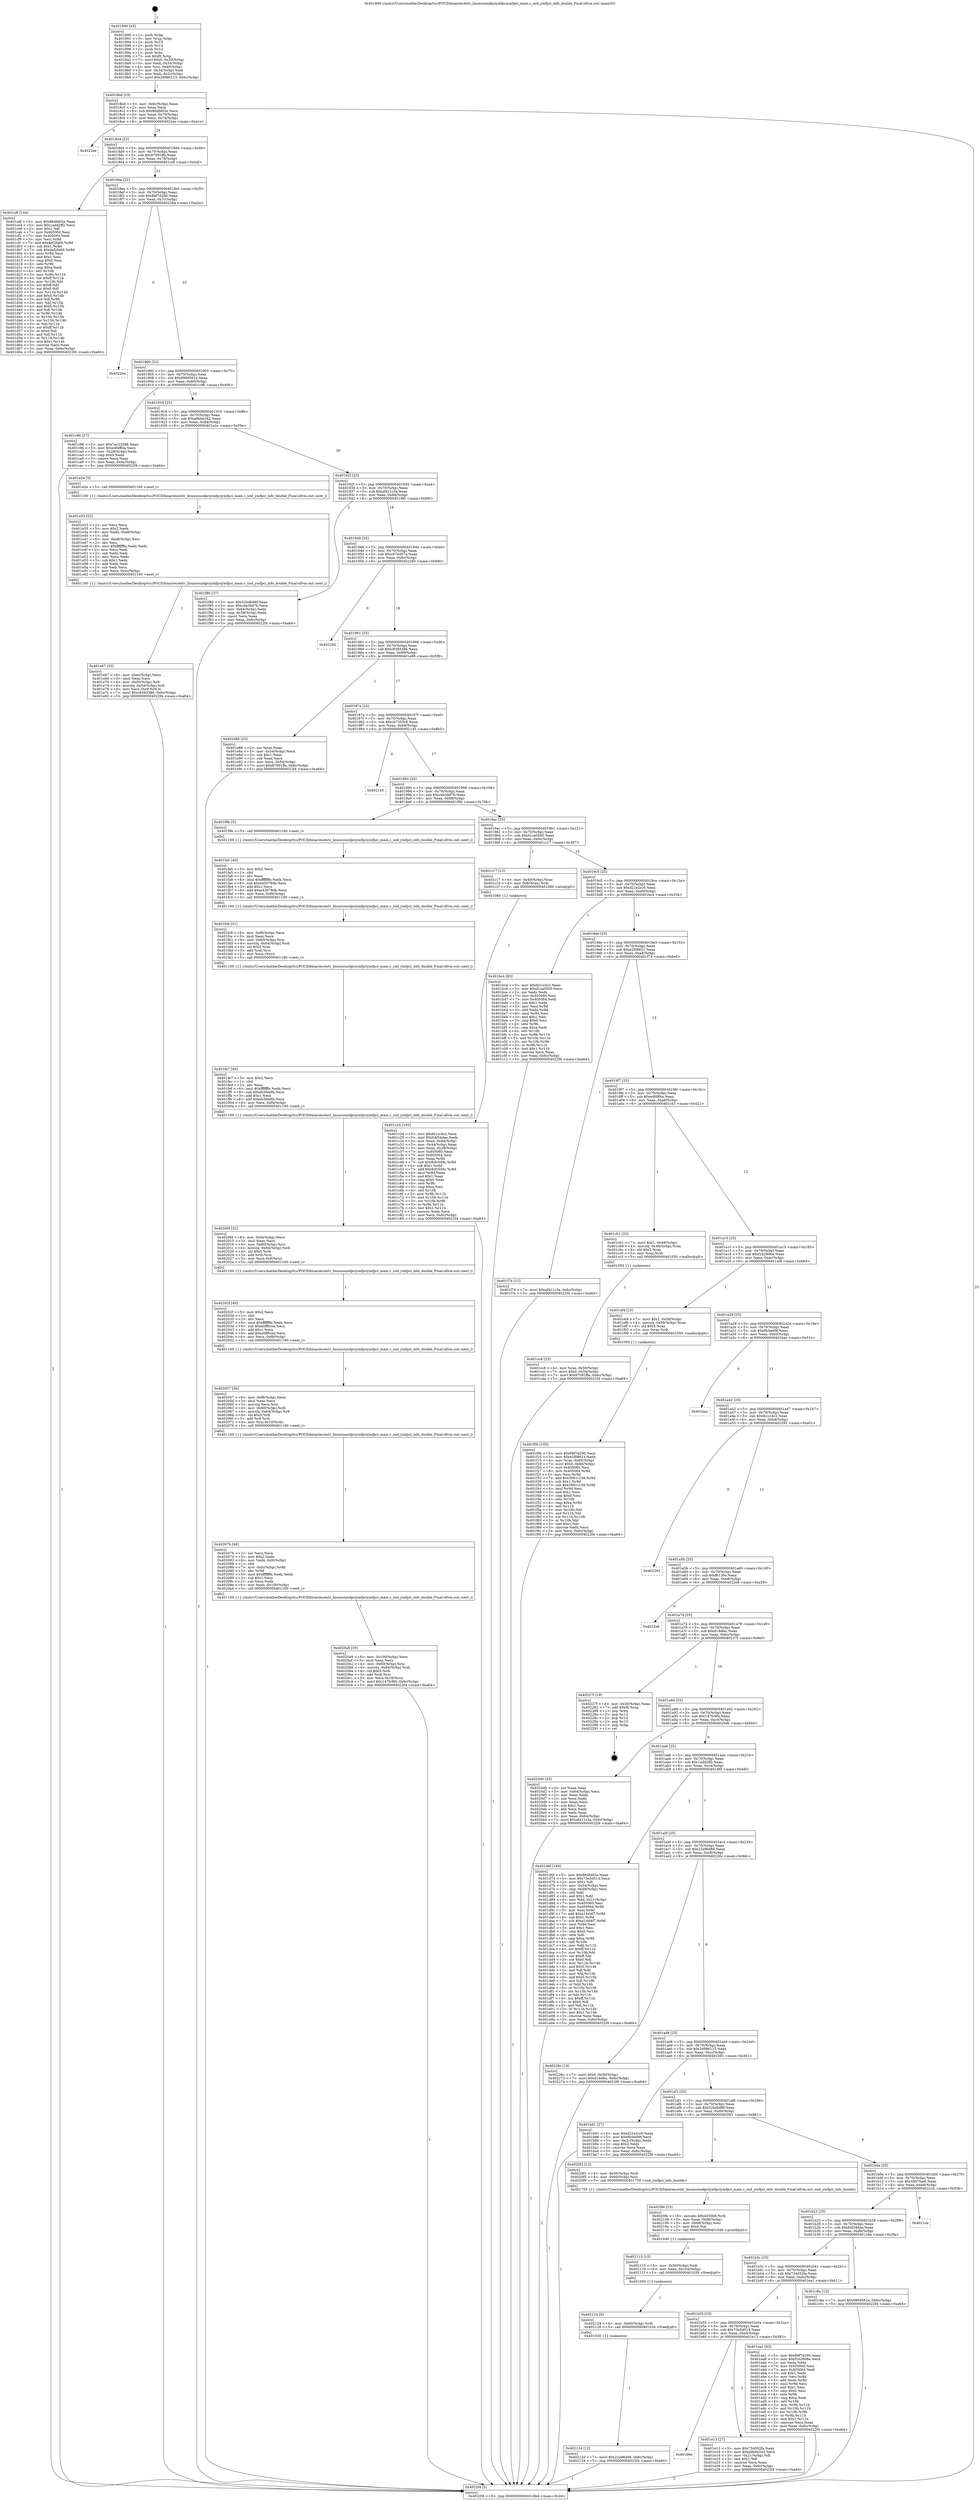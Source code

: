 digraph "0x401890" {
  label = "0x401890 (/mnt/c/Users/mathe/Desktop/tcc/POCII/binaries/extr_linuxsoundpciymfpciymfpci_main.c_snd_ymfpci_info_double_Final-ollvm.out::main(0))"
  labelloc = "t"
  node[shape=record]

  Entry [label="",width=0.3,height=0.3,shape=circle,fillcolor=black,style=filled]
  "0x4018bd" [label="{
     0x4018bd [23]\l
     | [instrs]\l
     &nbsp;&nbsp;0x4018bd \<+3\>: mov -0x6c(%rbp),%eax\l
     &nbsp;&nbsp;0x4018c0 \<+2\>: mov %eax,%ecx\l
     &nbsp;&nbsp;0x4018c2 \<+6\>: sub $0x86dfd02e,%ecx\l
     &nbsp;&nbsp;0x4018c8 \<+3\>: mov %eax,-0x70(%rbp)\l
     &nbsp;&nbsp;0x4018cb \<+3\>: mov %ecx,-0x74(%rbp)\l
     &nbsp;&nbsp;0x4018ce \<+6\>: je 00000000004022ae \<main+0xa1e\>\l
  }"]
  "0x4022ae" [label="{
     0x4022ae\l
  }", style=dashed]
  "0x4018d4" [label="{
     0x4018d4 [22]\l
     | [instrs]\l
     &nbsp;&nbsp;0x4018d4 \<+5\>: jmp 00000000004018d9 \<main+0x49\>\l
     &nbsp;&nbsp;0x4018d9 \<+3\>: mov -0x70(%rbp),%eax\l
     &nbsp;&nbsp;0x4018dc \<+5\>: sub $0x87091ffa,%eax\l
     &nbsp;&nbsp;0x4018e1 \<+3\>: mov %eax,-0x78(%rbp)\l
     &nbsp;&nbsp;0x4018e4 \<+6\>: je 0000000000401cdf \<main+0x44f\>\l
  }"]
  Exit [label="",width=0.3,height=0.3,shape=circle,fillcolor=black,style=filled,peripheries=2]
  "0x401cdf" [label="{
     0x401cdf [144]\l
     | [instrs]\l
     &nbsp;&nbsp;0x401cdf \<+5\>: mov $0x86dfd02e,%eax\l
     &nbsp;&nbsp;0x401ce4 \<+5\>: mov $0x1add2ff2,%ecx\l
     &nbsp;&nbsp;0x401ce9 \<+2\>: mov $0x1,%dl\l
     &nbsp;&nbsp;0x401ceb \<+7\>: mov 0x405060,%esi\l
     &nbsp;&nbsp;0x401cf2 \<+7\>: mov 0x405064,%edi\l
     &nbsp;&nbsp;0x401cf9 \<+3\>: mov %esi,%r8d\l
     &nbsp;&nbsp;0x401cfc \<+7\>: add $0x4ef2fa60,%r8d\l
     &nbsp;&nbsp;0x401d03 \<+4\>: sub $0x1,%r8d\l
     &nbsp;&nbsp;0x401d07 \<+7\>: sub $0x4ef2fa60,%r8d\l
     &nbsp;&nbsp;0x401d0e \<+4\>: imul %r8d,%esi\l
     &nbsp;&nbsp;0x401d12 \<+3\>: and $0x1,%esi\l
     &nbsp;&nbsp;0x401d15 \<+3\>: cmp $0x0,%esi\l
     &nbsp;&nbsp;0x401d18 \<+4\>: sete %r9b\l
     &nbsp;&nbsp;0x401d1c \<+3\>: cmp $0xa,%edi\l
     &nbsp;&nbsp;0x401d1f \<+4\>: setl %r10b\l
     &nbsp;&nbsp;0x401d23 \<+3\>: mov %r9b,%r11b\l
     &nbsp;&nbsp;0x401d26 \<+4\>: xor $0xff,%r11b\l
     &nbsp;&nbsp;0x401d2a \<+3\>: mov %r10b,%bl\l
     &nbsp;&nbsp;0x401d2d \<+3\>: xor $0xff,%bl\l
     &nbsp;&nbsp;0x401d30 \<+3\>: xor $0x0,%dl\l
     &nbsp;&nbsp;0x401d33 \<+3\>: mov %r11b,%r14b\l
     &nbsp;&nbsp;0x401d36 \<+4\>: and $0x0,%r14b\l
     &nbsp;&nbsp;0x401d3a \<+3\>: and %dl,%r9b\l
     &nbsp;&nbsp;0x401d3d \<+3\>: mov %bl,%r15b\l
     &nbsp;&nbsp;0x401d40 \<+4\>: and $0x0,%r15b\l
     &nbsp;&nbsp;0x401d44 \<+3\>: and %dl,%r10b\l
     &nbsp;&nbsp;0x401d47 \<+3\>: or %r9b,%r14b\l
     &nbsp;&nbsp;0x401d4a \<+3\>: or %r10b,%r15b\l
     &nbsp;&nbsp;0x401d4d \<+3\>: xor %r15b,%r14b\l
     &nbsp;&nbsp;0x401d50 \<+3\>: or %bl,%r11b\l
     &nbsp;&nbsp;0x401d53 \<+4\>: xor $0xff,%r11b\l
     &nbsp;&nbsp;0x401d57 \<+3\>: or $0x0,%dl\l
     &nbsp;&nbsp;0x401d5a \<+3\>: and %dl,%r11b\l
     &nbsp;&nbsp;0x401d5d \<+3\>: or %r11b,%r14b\l
     &nbsp;&nbsp;0x401d60 \<+4\>: test $0x1,%r14b\l
     &nbsp;&nbsp;0x401d64 \<+3\>: cmovne %ecx,%eax\l
     &nbsp;&nbsp;0x401d67 \<+3\>: mov %eax,-0x6c(%rbp)\l
     &nbsp;&nbsp;0x401d6a \<+5\>: jmp 00000000004022f4 \<main+0xa64\>\l
  }"]
  "0x4018ea" [label="{
     0x4018ea [22]\l
     | [instrs]\l
     &nbsp;&nbsp;0x4018ea \<+5\>: jmp 00000000004018ef \<main+0x5f\>\l
     &nbsp;&nbsp;0x4018ef \<+3\>: mov -0x70(%rbp),%eax\l
     &nbsp;&nbsp;0x4018f2 \<+5\>: sub $0x89f7d290,%eax\l
     &nbsp;&nbsp;0x4018f7 \<+3\>: mov %eax,-0x7c(%rbp)\l
     &nbsp;&nbsp;0x4018fa \<+6\>: je 00000000004022ba \<main+0xa2a\>\l
  }"]
  "0x40212d" [label="{
     0x40212d [12]\l
     | [instrs]\l
     &nbsp;&nbsp;0x40212d \<+7\>: movl $0x22a96d88,-0x6c(%rbp)\l
     &nbsp;&nbsp;0x402134 \<+5\>: jmp 00000000004022f4 \<main+0xa64\>\l
  }"]
  "0x4022ba" [label="{
     0x4022ba\l
  }", style=dashed]
  "0x401900" [label="{
     0x401900 [22]\l
     | [instrs]\l
     &nbsp;&nbsp;0x401900 \<+5\>: jmp 0000000000401905 \<main+0x75\>\l
     &nbsp;&nbsp;0x401905 \<+3\>: mov -0x70(%rbp),%eax\l
     &nbsp;&nbsp;0x401908 \<+5\>: sub $0x990d561e,%eax\l
     &nbsp;&nbsp;0x40190d \<+3\>: mov %eax,-0x80(%rbp)\l
     &nbsp;&nbsp;0x401910 \<+6\>: je 0000000000401c96 \<main+0x406\>\l
  }"]
  "0x402124" [label="{
     0x402124 [9]\l
     | [instrs]\l
     &nbsp;&nbsp;0x402124 \<+4\>: mov -0x60(%rbp),%rdi\l
     &nbsp;&nbsp;0x402128 \<+5\>: call 0000000000401030 \<free@plt\>\l
     | [calls]\l
     &nbsp;&nbsp;0x401030 \{1\} (unknown)\l
  }"]
  "0x401c96" [label="{
     0x401c96 [27]\l
     | [instrs]\l
     &nbsp;&nbsp;0x401c96 \<+5\>: mov $0x7ac33288,%eax\l
     &nbsp;&nbsp;0x401c9b \<+5\>: mov $0xe4fdff4a,%ecx\l
     &nbsp;&nbsp;0x401ca0 \<+3\>: mov -0x28(%rbp),%edx\l
     &nbsp;&nbsp;0x401ca3 \<+3\>: cmp $0x0,%edx\l
     &nbsp;&nbsp;0x401ca6 \<+3\>: cmove %ecx,%eax\l
     &nbsp;&nbsp;0x401ca9 \<+3\>: mov %eax,-0x6c(%rbp)\l
     &nbsp;&nbsp;0x401cac \<+5\>: jmp 00000000004022f4 \<main+0xa64\>\l
  }"]
  "0x401916" [label="{
     0x401916 [25]\l
     | [instrs]\l
     &nbsp;&nbsp;0x401916 \<+5\>: jmp 000000000040191b \<main+0x8b\>\l
     &nbsp;&nbsp;0x40191b \<+3\>: mov -0x70(%rbp),%eax\l
     &nbsp;&nbsp;0x40191e \<+5\>: sub $0xa9bbb342,%eax\l
     &nbsp;&nbsp;0x401923 \<+6\>: mov %eax,-0x84(%rbp)\l
     &nbsp;&nbsp;0x401929 \<+6\>: je 0000000000401e2e \<main+0x59e\>\l
  }"]
  "0x402115" [label="{
     0x402115 [15]\l
     | [instrs]\l
     &nbsp;&nbsp;0x402115 \<+4\>: mov -0x50(%rbp),%rdi\l
     &nbsp;&nbsp;0x402119 \<+6\>: mov %eax,-0x104(%rbp)\l
     &nbsp;&nbsp;0x40211f \<+5\>: call 0000000000401030 \<free@plt\>\l
     | [calls]\l
     &nbsp;&nbsp;0x401030 \{1\} (unknown)\l
  }"]
  "0x401e2e" [label="{
     0x401e2e [5]\l
     | [instrs]\l
     &nbsp;&nbsp;0x401e2e \<+5\>: call 0000000000401160 \<next_i\>\l
     | [calls]\l
     &nbsp;&nbsp;0x401160 \{1\} (/mnt/c/Users/mathe/Desktop/tcc/POCII/binaries/extr_linuxsoundpciymfpciymfpci_main.c_snd_ymfpci_info_double_Final-ollvm.out::next_i)\l
  }"]
  "0x40192f" [label="{
     0x40192f [25]\l
     | [instrs]\l
     &nbsp;&nbsp;0x40192f \<+5\>: jmp 0000000000401934 \<main+0xa4\>\l
     &nbsp;&nbsp;0x401934 \<+3\>: mov -0x70(%rbp),%eax\l
     &nbsp;&nbsp;0x401937 \<+5\>: sub $0xaf411c3a,%eax\l
     &nbsp;&nbsp;0x40193c \<+6\>: mov %eax,-0x88(%rbp)\l
     &nbsp;&nbsp;0x401942 \<+6\>: je 0000000000401f80 \<main+0x6f0\>\l
  }"]
  "0x4020fe" [label="{
     0x4020fe [23]\l
     | [instrs]\l
     &nbsp;&nbsp;0x4020fe \<+10\>: movabs $0x4030b6,%rdi\l
     &nbsp;&nbsp;0x402108 \<+3\>: mov %eax,-0x68(%rbp)\l
     &nbsp;&nbsp;0x40210b \<+3\>: mov -0x68(%rbp),%esi\l
     &nbsp;&nbsp;0x40210e \<+2\>: mov $0x0,%al\l
     &nbsp;&nbsp;0x402110 \<+5\>: call 0000000000401040 \<printf@plt\>\l
     | [calls]\l
     &nbsp;&nbsp;0x401040 \{1\} (unknown)\l
  }"]
  "0x401f80" [label="{
     0x401f80 [27]\l
     | [instrs]\l
     &nbsp;&nbsp;0x401f80 \<+5\>: mov $0x52bdb86f,%eax\l
     &nbsp;&nbsp;0x401f85 \<+5\>: mov $0xcda39d7b,%ecx\l
     &nbsp;&nbsp;0x401f8a \<+3\>: mov -0x64(%rbp),%edx\l
     &nbsp;&nbsp;0x401f8d \<+3\>: cmp -0x58(%rbp),%edx\l
     &nbsp;&nbsp;0x401f90 \<+3\>: cmovl %ecx,%eax\l
     &nbsp;&nbsp;0x401f93 \<+3\>: mov %eax,-0x6c(%rbp)\l
     &nbsp;&nbsp;0x401f96 \<+5\>: jmp 00000000004022f4 \<main+0xa64\>\l
  }"]
  "0x401948" [label="{
     0x401948 [25]\l
     | [instrs]\l
     &nbsp;&nbsp;0x401948 \<+5\>: jmp 000000000040194d \<main+0xbd\>\l
     &nbsp;&nbsp;0x40194d \<+3\>: mov -0x70(%rbp),%eax\l
     &nbsp;&nbsp;0x401950 \<+5\>: sub $0xc67ed07a,%eax\l
     &nbsp;&nbsp;0x401955 \<+6\>: mov %eax,-0x8c(%rbp)\l
     &nbsp;&nbsp;0x40195b \<+6\>: je 0000000000402260 \<main+0x9d0\>\l
  }"]
  "0x4020a9" [label="{
     0x4020a9 [39]\l
     | [instrs]\l
     &nbsp;&nbsp;0x4020a9 \<+6\>: mov -0x100(%rbp),%ecx\l
     &nbsp;&nbsp;0x4020af \<+3\>: imul %eax,%ecx\l
     &nbsp;&nbsp;0x4020b2 \<+4\>: mov -0x60(%rbp),%rsi\l
     &nbsp;&nbsp;0x4020b6 \<+4\>: movslq -0x64(%rbp),%rdi\l
     &nbsp;&nbsp;0x4020ba \<+4\>: shl $0x5,%rdi\l
     &nbsp;&nbsp;0x4020be \<+3\>: add %rdi,%rsi\l
     &nbsp;&nbsp;0x4020c1 \<+3\>: mov %ecx,0x18(%rsi)\l
     &nbsp;&nbsp;0x4020c4 \<+7\>: movl $0x147fc9f4,-0x6c(%rbp)\l
     &nbsp;&nbsp;0x4020cb \<+5\>: jmp 00000000004022f4 \<main+0xa64\>\l
  }"]
  "0x402260" [label="{
     0x402260\l
  }", style=dashed]
  "0x401961" [label="{
     0x401961 [25]\l
     | [instrs]\l
     &nbsp;&nbsp;0x401961 \<+5\>: jmp 0000000000401966 \<main+0xd6\>\l
     &nbsp;&nbsp;0x401966 \<+3\>: mov -0x70(%rbp),%eax\l
     &nbsp;&nbsp;0x401969 \<+5\>: sub $0xc8383386,%eax\l
     &nbsp;&nbsp;0x40196e \<+6\>: mov %eax,-0x90(%rbp)\l
     &nbsp;&nbsp;0x401974 \<+6\>: je 0000000000401e88 \<main+0x5f8\>\l
  }"]
  "0x40207b" [label="{
     0x40207b [46]\l
     | [instrs]\l
     &nbsp;&nbsp;0x40207b \<+2\>: xor %ecx,%ecx\l
     &nbsp;&nbsp;0x40207d \<+5\>: mov $0x2,%edx\l
     &nbsp;&nbsp;0x402082 \<+6\>: mov %edx,-0xfc(%rbp)\l
     &nbsp;&nbsp;0x402088 \<+1\>: cltd\l
     &nbsp;&nbsp;0x402089 \<+7\>: mov -0xfc(%rbp),%r9d\l
     &nbsp;&nbsp;0x402090 \<+3\>: idiv %r9d\l
     &nbsp;&nbsp;0x402093 \<+6\>: imul $0xfffffffe,%edx,%edx\l
     &nbsp;&nbsp;0x402099 \<+3\>: sub $0x1,%ecx\l
     &nbsp;&nbsp;0x40209c \<+2\>: sub %ecx,%edx\l
     &nbsp;&nbsp;0x40209e \<+6\>: mov %edx,-0x100(%rbp)\l
     &nbsp;&nbsp;0x4020a4 \<+5\>: call 0000000000401160 \<next_i\>\l
     | [calls]\l
     &nbsp;&nbsp;0x401160 \{1\} (/mnt/c/Users/mathe/Desktop/tcc/POCII/binaries/extr_linuxsoundpciymfpciymfpci_main.c_snd_ymfpci_info_double_Final-ollvm.out::next_i)\l
  }"]
  "0x401e88" [label="{
     0x401e88 [25]\l
     | [instrs]\l
     &nbsp;&nbsp;0x401e88 \<+2\>: xor %eax,%eax\l
     &nbsp;&nbsp;0x401e8a \<+3\>: mov -0x54(%rbp),%ecx\l
     &nbsp;&nbsp;0x401e8d \<+3\>: sub $0x1,%eax\l
     &nbsp;&nbsp;0x401e90 \<+2\>: sub %eax,%ecx\l
     &nbsp;&nbsp;0x401e92 \<+3\>: mov %ecx,-0x54(%rbp)\l
     &nbsp;&nbsp;0x401e95 \<+7\>: movl $0x87091ffa,-0x6c(%rbp)\l
     &nbsp;&nbsp;0x401e9c \<+5\>: jmp 00000000004022f4 \<main+0xa64\>\l
  }"]
  "0x40197a" [label="{
     0x40197a [25]\l
     | [instrs]\l
     &nbsp;&nbsp;0x40197a \<+5\>: jmp 000000000040197f \<main+0xef\>\l
     &nbsp;&nbsp;0x40197f \<+3\>: mov -0x70(%rbp),%eax\l
     &nbsp;&nbsp;0x401982 \<+5\>: sub $0xcb7555c6,%eax\l
     &nbsp;&nbsp;0x401987 \<+6\>: mov %eax,-0x94(%rbp)\l
     &nbsp;&nbsp;0x40198d \<+6\>: je 0000000000402145 \<main+0x8b5\>\l
  }"]
  "0x402057" [label="{
     0x402057 [36]\l
     | [instrs]\l
     &nbsp;&nbsp;0x402057 \<+6\>: mov -0xf8(%rbp),%ecx\l
     &nbsp;&nbsp;0x40205d \<+3\>: imul %eax,%ecx\l
     &nbsp;&nbsp;0x402060 \<+3\>: movslq %ecx,%rsi\l
     &nbsp;&nbsp;0x402063 \<+4\>: mov -0x60(%rbp),%rdi\l
     &nbsp;&nbsp;0x402067 \<+4\>: movslq -0x64(%rbp),%r8\l
     &nbsp;&nbsp;0x40206b \<+4\>: shl $0x5,%r8\l
     &nbsp;&nbsp;0x40206f \<+3\>: add %r8,%rdi\l
     &nbsp;&nbsp;0x402072 \<+4\>: mov %rsi,0x10(%rdi)\l
     &nbsp;&nbsp;0x402076 \<+5\>: call 0000000000401160 \<next_i\>\l
     | [calls]\l
     &nbsp;&nbsp;0x401160 \{1\} (/mnt/c/Users/mathe/Desktop/tcc/POCII/binaries/extr_linuxsoundpciymfpciymfpci_main.c_snd_ymfpci_info_double_Final-ollvm.out::next_i)\l
  }"]
  "0x402145" [label="{
     0x402145\l
  }", style=dashed]
  "0x401993" [label="{
     0x401993 [25]\l
     | [instrs]\l
     &nbsp;&nbsp;0x401993 \<+5\>: jmp 0000000000401998 \<main+0x108\>\l
     &nbsp;&nbsp;0x401998 \<+3\>: mov -0x70(%rbp),%eax\l
     &nbsp;&nbsp;0x40199b \<+5\>: sub $0xcda39d7b,%eax\l
     &nbsp;&nbsp;0x4019a0 \<+6\>: mov %eax,-0x98(%rbp)\l
     &nbsp;&nbsp;0x4019a6 \<+6\>: je 0000000000401f9b \<main+0x70b\>\l
  }"]
  "0x40202f" [label="{
     0x40202f [40]\l
     | [instrs]\l
     &nbsp;&nbsp;0x40202f \<+5\>: mov $0x2,%ecx\l
     &nbsp;&nbsp;0x402034 \<+1\>: cltd\l
     &nbsp;&nbsp;0x402035 \<+2\>: idiv %ecx\l
     &nbsp;&nbsp;0x402037 \<+6\>: imul $0xfffffffe,%edx,%ecx\l
     &nbsp;&nbsp;0x40203d \<+6\>: sub $0xa0ff6cea,%ecx\l
     &nbsp;&nbsp;0x402043 \<+3\>: add $0x1,%ecx\l
     &nbsp;&nbsp;0x402046 \<+6\>: add $0xa0ff6cea,%ecx\l
     &nbsp;&nbsp;0x40204c \<+6\>: mov %ecx,-0xf8(%rbp)\l
     &nbsp;&nbsp;0x402052 \<+5\>: call 0000000000401160 \<next_i\>\l
     | [calls]\l
     &nbsp;&nbsp;0x401160 \{1\} (/mnt/c/Users/mathe/Desktop/tcc/POCII/binaries/extr_linuxsoundpciymfpciymfpci_main.c_snd_ymfpci_info_double_Final-ollvm.out::next_i)\l
  }"]
  "0x401f9b" [label="{
     0x401f9b [5]\l
     | [instrs]\l
     &nbsp;&nbsp;0x401f9b \<+5\>: call 0000000000401160 \<next_i\>\l
     | [calls]\l
     &nbsp;&nbsp;0x401160 \{1\} (/mnt/c/Users/mathe/Desktop/tcc/POCII/binaries/extr_linuxsoundpciymfpciymfpci_main.c_snd_ymfpci_info_double_Final-ollvm.out::next_i)\l
  }"]
  "0x4019ac" [label="{
     0x4019ac [25]\l
     | [instrs]\l
     &nbsp;&nbsp;0x4019ac \<+5\>: jmp 00000000004019b1 \<main+0x121\>\l
     &nbsp;&nbsp;0x4019b1 \<+3\>: mov -0x70(%rbp),%eax\l
     &nbsp;&nbsp;0x4019b4 \<+5\>: sub $0xd1ca0500,%eax\l
     &nbsp;&nbsp;0x4019b9 \<+6\>: mov %eax,-0x9c(%rbp)\l
     &nbsp;&nbsp;0x4019bf \<+6\>: je 0000000000401c17 \<main+0x387\>\l
  }"]
  "0x40200f" [label="{
     0x40200f [32]\l
     | [instrs]\l
     &nbsp;&nbsp;0x40200f \<+6\>: mov -0xf4(%rbp),%ecx\l
     &nbsp;&nbsp;0x402015 \<+3\>: imul %eax,%ecx\l
     &nbsp;&nbsp;0x402018 \<+4\>: mov -0x60(%rbp),%rsi\l
     &nbsp;&nbsp;0x40201c \<+4\>: movslq -0x64(%rbp),%rdi\l
     &nbsp;&nbsp;0x402020 \<+4\>: shl $0x5,%rdi\l
     &nbsp;&nbsp;0x402024 \<+3\>: add %rdi,%rsi\l
     &nbsp;&nbsp;0x402027 \<+3\>: mov %ecx,0x8(%rsi)\l
     &nbsp;&nbsp;0x40202a \<+5\>: call 0000000000401160 \<next_i\>\l
     | [calls]\l
     &nbsp;&nbsp;0x401160 \{1\} (/mnt/c/Users/mathe/Desktop/tcc/POCII/binaries/extr_linuxsoundpciymfpciymfpci_main.c_snd_ymfpci_info_double_Final-ollvm.out::next_i)\l
  }"]
  "0x401c17" [label="{
     0x401c17 [13]\l
     | [instrs]\l
     &nbsp;&nbsp;0x401c17 \<+4\>: mov -0x40(%rbp),%rax\l
     &nbsp;&nbsp;0x401c1b \<+4\>: mov 0x8(%rax),%rdi\l
     &nbsp;&nbsp;0x401c1f \<+5\>: call 0000000000401060 \<atoi@plt\>\l
     | [calls]\l
     &nbsp;&nbsp;0x401060 \{1\} (unknown)\l
  }"]
  "0x4019c5" [label="{
     0x4019c5 [25]\l
     | [instrs]\l
     &nbsp;&nbsp;0x4019c5 \<+5\>: jmp 00000000004019ca \<main+0x13a\>\l
     &nbsp;&nbsp;0x4019ca \<+3\>: mov -0x70(%rbp),%eax\l
     &nbsp;&nbsp;0x4019cd \<+5\>: sub $0xd21e2cc0,%eax\l
     &nbsp;&nbsp;0x4019d2 \<+6\>: mov %eax,-0xa0(%rbp)\l
     &nbsp;&nbsp;0x4019d8 \<+6\>: je 0000000000401bc4 \<main+0x334\>\l
  }"]
  "0x401fe7" [label="{
     0x401fe7 [40]\l
     | [instrs]\l
     &nbsp;&nbsp;0x401fe7 \<+5\>: mov $0x2,%ecx\l
     &nbsp;&nbsp;0x401fec \<+1\>: cltd\l
     &nbsp;&nbsp;0x401fed \<+2\>: idiv %ecx\l
     &nbsp;&nbsp;0x401fef \<+6\>: imul $0xfffffffe,%edx,%ecx\l
     &nbsp;&nbsp;0x401ff5 \<+6\>: sub $0xeb3fee6b,%ecx\l
     &nbsp;&nbsp;0x401ffb \<+3\>: add $0x1,%ecx\l
     &nbsp;&nbsp;0x401ffe \<+6\>: add $0xeb3fee6b,%ecx\l
     &nbsp;&nbsp;0x402004 \<+6\>: mov %ecx,-0xf4(%rbp)\l
     &nbsp;&nbsp;0x40200a \<+5\>: call 0000000000401160 \<next_i\>\l
     | [calls]\l
     &nbsp;&nbsp;0x401160 \{1\} (/mnt/c/Users/mathe/Desktop/tcc/POCII/binaries/extr_linuxsoundpciymfpciymfpci_main.c_snd_ymfpci_info_double_Final-ollvm.out::next_i)\l
  }"]
  "0x401bc4" [label="{
     0x401bc4 [83]\l
     | [instrs]\l
     &nbsp;&nbsp;0x401bc4 \<+5\>: mov $0xfe1cc4c2,%eax\l
     &nbsp;&nbsp;0x401bc9 \<+5\>: mov $0xd1ca0500,%ecx\l
     &nbsp;&nbsp;0x401bce \<+2\>: xor %edx,%edx\l
     &nbsp;&nbsp;0x401bd0 \<+7\>: mov 0x405060,%esi\l
     &nbsp;&nbsp;0x401bd7 \<+7\>: mov 0x405064,%edi\l
     &nbsp;&nbsp;0x401bde \<+3\>: sub $0x1,%edx\l
     &nbsp;&nbsp;0x401be1 \<+3\>: mov %esi,%r8d\l
     &nbsp;&nbsp;0x401be4 \<+3\>: add %edx,%r8d\l
     &nbsp;&nbsp;0x401be7 \<+4\>: imul %r8d,%esi\l
     &nbsp;&nbsp;0x401beb \<+3\>: and $0x1,%esi\l
     &nbsp;&nbsp;0x401bee \<+3\>: cmp $0x0,%esi\l
     &nbsp;&nbsp;0x401bf1 \<+4\>: sete %r9b\l
     &nbsp;&nbsp;0x401bf5 \<+3\>: cmp $0xa,%edi\l
     &nbsp;&nbsp;0x401bf8 \<+4\>: setl %r10b\l
     &nbsp;&nbsp;0x401bfc \<+3\>: mov %r9b,%r11b\l
     &nbsp;&nbsp;0x401bff \<+3\>: and %r10b,%r11b\l
     &nbsp;&nbsp;0x401c02 \<+3\>: xor %r10b,%r9b\l
     &nbsp;&nbsp;0x401c05 \<+3\>: or %r9b,%r11b\l
     &nbsp;&nbsp;0x401c08 \<+4\>: test $0x1,%r11b\l
     &nbsp;&nbsp;0x401c0c \<+3\>: cmovne %ecx,%eax\l
     &nbsp;&nbsp;0x401c0f \<+3\>: mov %eax,-0x6c(%rbp)\l
     &nbsp;&nbsp;0x401c12 \<+5\>: jmp 00000000004022f4 \<main+0xa64\>\l
  }"]
  "0x4019de" [label="{
     0x4019de [25]\l
     | [instrs]\l
     &nbsp;&nbsp;0x4019de \<+5\>: jmp 00000000004019e3 \<main+0x153\>\l
     &nbsp;&nbsp;0x4019e3 \<+3\>: mov -0x70(%rbp),%eax\l
     &nbsp;&nbsp;0x4019e6 \<+5\>: sub $0xe2f08621,%eax\l
     &nbsp;&nbsp;0x4019eb \<+6\>: mov %eax,-0xa4(%rbp)\l
     &nbsp;&nbsp;0x4019f1 \<+6\>: je 0000000000401f74 \<main+0x6e4\>\l
  }"]
  "0x401fc8" [label="{
     0x401fc8 [31]\l
     | [instrs]\l
     &nbsp;&nbsp;0x401fc8 \<+6\>: mov -0xf0(%rbp),%ecx\l
     &nbsp;&nbsp;0x401fce \<+3\>: imul %eax,%ecx\l
     &nbsp;&nbsp;0x401fd1 \<+4\>: mov -0x60(%rbp),%rsi\l
     &nbsp;&nbsp;0x401fd5 \<+4\>: movslq -0x64(%rbp),%rdi\l
     &nbsp;&nbsp;0x401fd9 \<+4\>: shl $0x5,%rdi\l
     &nbsp;&nbsp;0x401fdd \<+3\>: add %rdi,%rsi\l
     &nbsp;&nbsp;0x401fe0 \<+2\>: mov %ecx,(%rsi)\l
     &nbsp;&nbsp;0x401fe2 \<+5\>: call 0000000000401160 \<next_i\>\l
     | [calls]\l
     &nbsp;&nbsp;0x401160 \{1\} (/mnt/c/Users/mathe/Desktop/tcc/POCII/binaries/extr_linuxsoundpciymfpciymfpci_main.c_snd_ymfpci_info_double_Final-ollvm.out::next_i)\l
  }"]
  "0x401f74" [label="{
     0x401f74 [12]\l
     | [instrs]\l
     &nbsp;&nbsp;0x401f74 \<+7\>: movl $0xaf411c3a,-0x6c(%rbp)\l
     &nbsp;&nbsp;0x401f7b \<+5\>: jmp 00000000004022f4 \<main+0xa64\>\l
  }"]
  "0x4019f7" [label="{
     0x4019f7 [25]\l
     | [instrs]\l
     &nbsp;&nbsp;0x4019f7 \<+5\>: jmp 00000000004019fc \<main+0x16c\>\l
     &nbsp;&nbsp;0x4019fc \<+3\>: mov -0x70(%rbp),%eax\l
     &nbsp;&nbsp;0x4019ff \<+5\>: sub $0xe4fdff4a,%eax\l
     &nbsp;&nbsp;0x401a04 \<+6\>: mov %eax,-0xa8(%rbp)\l
     &nbsp;&nbsp;0x401a0a \<+6\>: je 0000000000401cb1 \<main+0x421\>\l
  }"]
  "0x401fa0" [label="{
     0x401fa0 [40]\l
     | [instrs]\l
     &nbsp;&nbsp;0x401fa0 \<+5\>: mov $0x2,%ecx\l
     &nbsp;&nbsp;0x401fa5 \<+1\>: cltd\l
     &nbsp;&nbsp;0x401fa6 \<+2\>: idiv %ecx\l
     &nbsp;&nbsp;0x401fa8 \<+6\>: imul $0xfffffffe,%edx,%ecx\l
     &nbsp;&nbsp;0x401fae \<+6\>: sub $0xe43078db,%ecx\l
     &nbsp;&nbsp;0x401fb4 \<+3\>: add $0x1,%ecx\l
     &nbsp;&nbsp;0x401fb7 \<+6\>: add $0xe43078db,%ecx\l
     &nbsp;&nbsp;0x401fbd \<+6\>: mov %ecx,-0xf0(%rbp)\l
     &nbsp;&nbsp;0x401fc3 \<+5\>: call 0000000000401160 \<next_i\>\l
     | [calls]\l
     &nbsp;&nbsp;0x401160 \{1\} (/mnt/c/Users/mathe/Desktop/tcc/POCII/binaries/extr_linuxsoundpciymfpciymfpci_main.c_snd_ymfpci_info_double_Final-ollvm.out::next_i)\l
  }"]
  "0x401cb1" [label="{
     0x401cb1 [23]\l
     | [instrs]\l
     &nbsp;&nbsp;0x401cb1 \<+7\>: movl $0x1,-0x48(%rbp)\l
     &nbsp;&nbsp;0x401cb8 \<+4\>: movslq -0x48(%rbp),%rax\l
     &nbsp;&nbsp;0x401cbc \<+4\>: shl $0x2,%rax\l
     &nbsp;&nbsp;0x401cc0 \<+3\>: mov %rax,%rdi\l
     &nbsp;&nbsp;0x401cc3 \<+5\>: call 0000000000401050 \<malloc@plt\>\l
     | [calls]\l
     &nbsp;&nbsp;0x401050 \{1\} (unknown)\l
  }"]
  "0x401a10" [label="{
     0x401a10 [25]\l
     | [instrs]\l
     &nbsp;&nbsp;0x401a10 \<+5\>: jmp 0000000000401a15 \<main+0x185\>\l
     &nbsp;&nbsp;0x401a15 \<+3\>: mov -0x70(%rbp),%eax\l
     &nbsp;&nbsp;0x401a18 \<+5\>: sub $0xf1b2806e,%eax\l
     &nbsp;&nbsp;0x401a1d \<+6\>: mov %eax,-0xac(%rbp)\l
     &nbsp;&nbsp;0x401a23 \<+6\>: je 0000000000401ef4 \<main+0x664\>\l
  }"]
  "0x401f0b" [label="{
     0x401f0b [105]\l
     | [instrs]\l
     &nbsp;&nbsp;0x401f0b \<+5\>: mov $0x89f7d290,%ecx\l
     &nbsp;&nbsp;0x401f10 \<+5\>: mov $0xe2f08621,%edx\l
     &nbsp;&nbsp;0x401f15 \<+4\>: mov %rax,-0x60(%rbp)\l
     &nbsp;&nbsp;0x401f19 \<+7\>: movl $0x0,-0x64(%rbp)\l
     &nbsp;&nbsp;0x401f20 \<+7\>: mov 0x405060,%esi\l
     &nbsp;&nbsp;0x401f27 \<+8\>: mov 0x405064,%r8d\l
     &nbsp;&nbsp;0x401f2f \<+3\>: mov %esi,%r9d\l
     &nbsp;&nbsp;0x401f32 \<+7\>: add $0x3891c158,%r9d\l
     &nbsp;&nbsp;0x401f39 \<+4\>: sub $0x1,%r9d\l
     &nbsp;&nbsp;0x401f3d \<+7\>: sub $0x3891c158,%r9d\l
     &nbsp;&nbsp;0x401f44 \<+4\>: imul %r9d,%esi\l
     &nbsp;&nbsp;0x401f48 \<+3\>: and $0x1,%esi\l
     &nbsp;&nbsp;0x401f4b \<+3\>: cmp $0x0,%esi\l
     &nbsp;&nbsp;0x401f4e \<+4\>: sete %r10b\l
     &nbsp;&nbsp;0x401f52 \<+4\>: cmp $0xa,%r8d\l
     &nbsp;&nbsp;0x401f56 \<+4\>: setl %r11b\l
     &nbsp;&nbsp;0x401f5a \<+3\>: mov %r10b,%bl\l
     &nbsp;&nbsp;0x401f5d \<+3\>: and %r11b,%bl\l
     &nbsp;&nbsp;0x401f60 \<+3\>: xor %r11b,%r10b\l
     &nbsp;&nbsp;0x401f63 \<+3\>: or %r10b,%bl\l
     &nbsp;&nbsp;0x401f66 \<+3\>: test $0x1,%bl\l
     &nbsp;&nbsp;0x401f69 \<+3\>: cmovne %edx,%ecx\l
     &nbsp;&nbsp;0x401f6c \<+3\>: mov %ecx,-0x6c(%rbp)\l
     &nbsp;&nbsp;0x401f6f \<+5\>: jmp 00000000004022f4 \<main+0xa64\>\l
  }"]
  "0x401ef4" [label="{
     0x401ef4 [23]\l
     | [instrs]\l
     &nbsp;&nbsp;0x401ef4 \<+7\>: movl $0x1,-0x58(%rbp)\l
     &nbsp;&nbsp;0x401efb \<+4\>: movslq -0x58(%rbp),%rax\l
     &nbsp;&nbsp;0x401eff \<+4\>: shl $0x5,%rax\l
     &nbsp;&nbsp;0x401f03 \<+3\>: mov %rax,%rdi\l
     &nbsp;&nbsp;0x401f06 \<+5\>: call 0000000000401050 \<malloc@plt\>\l
     | [calls]\l
     &nbsp;&nbsp;0x401050 \{1\} (unknown)\l
  }"]
  "0x401a29" [label="{
     0x401a29 [25]\l
     | [instrs]\l
     &nbsp;&nbsp;0x401a29 \<+5\>: jmp 0000000000401a2e \<main+0x19e\>\l
     &nbsp;&nbsp;0x401a2e \<+3\>: mov -0x70(%rbp),%eax\l
     &nbsp;&nbsp;0x401a31 \<+5\>: sub $0xf6cbe09f,%eax\l
     &nbsp;&nbsp;0x401a36 \<+6\>: mov %eax,-0xb0(%rbp)\l
     &nbsp;&nbsp;0x401a3c \<+6\>: je 0000000000401bac \<main+0x31c\>\l
  }"]
  "0x401e67" [label="{
     0x401e67 [33]\l
     | [instrs]\l
     &nbsp;&nbsp;0x401e67 \<+6\>: mov -0xec(%rbp),%ecx\l
     &nbsp;&nbsp;0x401e6d \<+3\>: imul %eax,%ecx\l
     &nbsp;&nbsp;0x401e70 \<+4\>: mov -0x50(%rbp),%r8\l
     &nbsp;&nbsp;0x401e74 \<+4\>: movslq -0x54(%rbp),%r9\l
     &nbsp;&nbsp;0x401e78 \<+4\>: mov %ecx,(%r8,%r9,4)\l
     &nbsp;&nbsp;0x401e7c \<+7\>: movl $0xc8383386,-0x6c(%rbp)\l
     &nbsp;&nbsp;0x401e83 \<+5\>: jmp 00000000004022f4 \<main+0xa64\>\l
  }"]
  "0x401bac" [label="{
     0x401bac\l
  }", style=dashed]
  "0x401a42" [label="{
     0x401a42 [25]\l
     | [instrs]\l
     &nbsp;&nbsp;0x401a42 \<+5\>: jmp 0000000000401a47 \<main+0x1b7\>\l
     &nbsp;&nbsp;0x401a47 \<+3\>: mov -0x70(%rbp),%eax\l
     &nbsp;&nbsp;0x401a4a \<+5\>: sub $0xfe1cc4c2,%eax\l
     &nbsp;&nbsp;0x401a4f \<+6\>: mov %eax,-0xb4(%rbp)\l
     &nbsp;&nbsp;0x401a55 \<+6\>: je 0000000000402292 \<main+0xa02\>\l
  }"]
  "0x401e33" [label="{
     0x401e33 [52]\l
     | [instrs]\l
     &nbsp;&nbsp;0x401e33 \<+2\>: xor %ecx,%ecx\l
     &nbsp;&nbsp;0x401e35 \<+5\>: mov $0x2,%edx\l
     &nbsp;&nbsp;0x401e3a \<+6\>: mov %edx,-0xe8(%rbp)\l
     &nbsp;&nbsp;0x401e40 \<+1\>: cltd\l
     &nbsp;&nbsp;0x401e41 \<+6\>: mov -0xe8(%rbp),%esi\l
     &nbsp;&nbsp;0x401e47 \<+2\>: idiv %esi\l
     &nbsp;&nbsp;0x401e49 \<+6\>: imul $0xfffffffe,%edx,%edx\l
     &nbsp;&nbsp;0x401e4f \<+2\>: mov %ecx,%edi\l
     &nbsp;&nbsp;0x401e51 \<+2\>: sub %edx,%edi\l
     &nbsp;&nbsp;0x401e53 \<+2\>: mov %ecx,%edx\l
     &nbsp;&nbsp;0x401e55 \<+3\>: sub $0x1,%edx\l
     &nbsp;&nbsp;0x401e58 \<+2\>: add %edx,%edi\l
     &nbsp;&nbsp;0x401e5a \<+2\>: sub %edi,%ecx\l
     &nbsp;&nbsp;0x401e5c \<+6\>: mov %ecx,-0xec(%rbp)\l
     &nbsp;&nbsp;0x401e62 \<+5\>: call 0000000000401160 \<next_i\>\l
     | [calls]\l
     &nbsp;&nbsp;0x401160 \{1\} (/mnt/c/Users/mathe/Desktop/tcc/POCII/binaries/extr_linuxsoundpciymfpciymfpci_main.c_snd_ymfpci_info_double_Final-ollvm.out::next_i)\l
  }"]
  "0x402292" [label="{
     0x402292\l
  }", style=dashed]
  "0x401a5b" [label="{
     0x401a5b [25]\l
     | [instrs]\l
     &nbsp;&nbsp;0x401a5b \<+5\>: jmp 0000000000401a60 \<main+0x1d0\>\l
     &nbsp;&nbsp;0x401a60 \<+3\>: mov -0x70(%rbp),%eax\l
     &nbsp;&nbsp;0x401a63 \<+5\>: sub $0xf6130e,%eax\l
     &nbsp;&nbsp;0x401a68 \<+6\>: mov %eax,-0xb8(%rbp)\l
     &nbsp;&nbsp;0x401a6e \<+6\>: je 00000000004022e8 \<main+0xa58\>\l
  }"]
  "0x401b6e" [label="{
     0x401b6e\l
  }", style=dashed]
  "0x4022e8" [label="{
     0x4022e8\l
  }", style=dashed]
  "0x401a74" [label="{
     0x401a74 [25]\l
     | [instrs]\l
     &nbsp;&nbsp;0x401a74 \<+5\>: jmp 0000000000401a79 \<main+0x1e9\>\l
     &nbsp;&nbsp;0x401a79 \<+3\>: mov -0x70(%rbp),%eax\l
     &nbsp;&nbsp;0x401a7c \<+5\>: sub $0xd14efec,%eax\l
     &nbsp;&nbsp;0x401a81 \<+6\>: mov %eax,-0xbc(%rbp)\l
     &nbsp;&nbsp;0x401a87 \<+6\>: je 000000000040227f \<main+0x9ef\>\l
  }"]
  "0x401e13" [label="{
     0x401e13 [27]\l
     | [instrs]\l
     &nbsp;&nbsp;0x401e13 \<+5\>: mov $0x734052fa,%eax\l
     &nbsp;&nbsp;0x401e18 \<+5\>: mov $0xa9bbb342,%ecx\l
     &nbsp;&nbsp;0x401e1d \<+3\>: mov -0x21(%rbp),%dl\l
     &nbsp;&nbsp;0x401e20 \<+3\>: test $0x1,%dl\l
     &nbsp;&nbsp;0x401e23 \<+3\>: cmovne %ecx,%eax\l
     &nbsp;&nbsp;0x401e26 \<+3\>: mov %eax,-0x6c(%rbp)\l
     &nbsp;&nbsp;0x401e29 \<+5\>: jmp 00000000004022f4 \<main+0xa64\>\l
  }"]
  "0x40227f" [label="{
     0x40227f [19]\l
     | [instrs]\l
     &nbsp;&nbsp;0x40227f \<+3\>: mov -0x30(%rbp),%eax\l
     &nbsp;&nbsp;0x402282 \<+7\>: add $0xf0,%rsp\l
     &nbsp;&nbsp;0x402289 \<+1\>: pop %rbx\l
     &nbsp;&nbsp;0x40228a \<+2\>: pop %r12\l
     &nbsp;&nbsp;0x40228c \<+2\>: pop %r14\l
     &nbsp;&nbsp;0x40228e \<+2\>: pop %r15\l
     &nbsp;&nbsp;0x402290 \<+1\>: pop %rbp\l
     &nbsp;&nbsp;0x402291 \<+1\>: ret\l
  }"]
  "0x401a8d" [label="{
     0x401a8d [25]\l
     | [instrs]\l
     &nbsp;&nbsp;0x401a8d \<+5\>: jmp 0000000000401a92 \<main+0x202\>\l
     &nbsp;&nbsp;0x401a92 \<+3\>: mov -0x70(%rbp),%eax\l
     &nbsp;&nbsp;0x401a95 \<+5\>: sub $0x147fc9f4,%eax\l
     &nbsp;&nbsp;0x401a9a \<+6\>: mov %eax,-0xc0(%rbp)\l
     &nbsp;&nbsp;0x401aa0 \<+6\>: je 00000000004020d0 \<main+0x840\>\l
  }"]
  "0x401b55" [label="{
     0x401b55 [25]\l
     | [instrs]\l
     &nbsp;&nbsp;0x401b55 \<+5\>: jmp 0000000000401b5a \<main+0x2ca\>\l
     &nbsp;&nbsp;0x401b5a \<+3\>: mov -0x70(%rbp),%eax\l
     &nbsp;&nbsp;0x401b5d \<+5\>: sub $0x73e5d514,%eax\l
     &nbsp;&nbsp;0x401b62 \<+6\>: mov %eax,-0xe0(%rbp)\l
     &nbsp;&nbsp;0x401b68 \<+6\>: je 0000000000401e13 \<main+0x583\>\l
  }"]
  "0x4020d0" [label="{
     0x4020d0 [33]\l
     | [instrs]\l
     &nbsp;&nbsp;0x4020d0 \<+2\>: xor %eax,%eax\l
     &nbsp;&nbsp;0x4020d2 \<+3\>: mov -0x64(%rbp),%ecx\l
     &nbsp;&nbsp;0x4020d5 \<+2\>: mov %eax,%edx\l
     &nbsp;&nbsp;0x4020d7 \<+2\>: sub %ecx,%edx\l
     &nbsp;&nbsp;0x4020d9 \<+2\>: mov %eax,%ecx\l
     &nbsp;&nbsp;0x4020db \<+3\>: sub $0x1,%ecx\l
     &nbsp;&nbsp;0x4020de \<+2\>: add %ecx,%edx\l
     &nbsp;&nbsp;0x4020e0 \<+2\>: sub %edx,%eax\l
     &nbsp;&nbsp;0x4020e2 \<+3\>: mov %eax,-0x64(%rbp)\l
     &nbsp;&nbsp;0x4020e5 \<+7\>: movl $0xaf411c3a,-0x6c(%rbp)\l
     &nbsp;&nbsp;0x4020ec \<+5\>: jmp 00000000004022f4 \<main+0xa64\>\l
  }"]
  "0x401aa6" [label="{
     0x401aa6 [25]\l
     | [instrs]\l
     &nbsp;&nbsp;0x401aa6 \<+5\>: jmp 0000000000401aab \<main+0x21b\>\l
     &nbsp;&nbsp;0x401aab \<+3\>: mov -0x70(%rbp),%eax\l
     &nbsp;&nbsp;0x401aae \<+5\>: sub $0x1add2ff2,%eax\l
     &nbsp;&nbsp;0x401ab3 \<+6\>: mov %eax,-0xc4(%rbp)\l
     &nbsp;&nbsp;0x401ab9 \<+6\>: je 0000000000401d6f \<main+0x4df\>\l
  }"]
  "0x401ea1" [label="{
     0x401ea1 [83]\l
     | [instrs]\l
     &nbsp;&nbsp;0x401ea1 \<+5\>: mov $0x89f7d290,%eax\l
     &nbsp;&nbsp;0x401ea6 \<+5\>: mov $0xf1b2806e,%ecx\l
     &nbsp;&nbsp;0x401eab \<+2\>: xor %edx,%edx\l
     &nbsp;&nbsp;0x401ead \<+7\>: mov 0x405060,%esi\l
     &nbsp;&nbsp;0x401eb4 \<+7\>: mov 0x405064,%edi\l
     &nbsp;&nbsp;0x401ebb \<+3\>: sub $0x1,%edx\l
     &nbsp;&nbsp;0x401ebe \<+3\>: mov %esi,%r8d\l
     &nbsp;&nbsp;0x401ec1 \<+3\>: add %edx,%r8d\l
     &nbsp;&nbsp;0x401ec4 \<+4\>: imul %r8d,%esi\l
     &nbsp;&nbsp;0x401ec8 \<+3\>: and $0x1,%esi\l
     &nbsp;&nbsp;0x401ecb \<+3\>: cmp $0x0,%esi\l
     &nbsp;&nbsp;0x401ece \<+4\>: sete %r9b\l
     &nbsp;&nbsp;0x401ed2 \<+3\>: cmp $0xa,%edi\l
     &nbsp;&nbsp;0x401ed5 \<+4\>: setl %r10b\l
     &nbsp;&nbsp;0x401ed9 \<+3\>: mov %r9b,%r11b\l
     &nbsp;&nbsp;0x401edc \<+3\>: and %r10b,%r11b\l
     &nbsp;&nbsp;0x401edf \<+3\>: xor %r10b,%r9b\l
     &nbsp;&nbsp;0x401ee2 \<+3\>: or %r9b,%r11b\l
     &nbsp;&nbsp;0x401ee5 \<+4\>: test $0x1,%r11b\l
     &nbsp;&nbsp;0x401ee9 \<+3\>: cmovne %ecx,%eax\l
     &nbsp;&nbsp;0x401eec \<+3\>: mov %eax,-0x6c(%rbp)\l
     &nbsp;&nbsp;0x401eef \<+5\>: jmp 00000000004022f4 \<main+0xa64\>\l
  }"]
  "0x401d6f" [label="{
     0x401d6f [164]\l
     | [instrs]\l
     &nbsp;&nbsp;0x401d6f \<+5\>: mov $0x86dfd02e,%eax\l
     &nbsp;&nbsp;0x401d74 \<+5\>: mov $0x73e5d514,%ecx\l
     &nbsp;&nbsp;0x401d79 \<+2\>: mov $0x1,%dl\l
     &nbsp;&nbsp;0x401d7b \<+3\>: mov -0x54(%rbp),%esi\l
     &nbsp;&nbsp;0x401d7e \<+3\>: cmp -0x48(%rbp),%esi\l
     &nbsp;&nbsp;0x401d81 \<+4\>: setl %dil\l
     &nbsp;&nbsp;0x401d85 \<+4\>: and $0x1,%dil\l
     &nbsp;&nbsp;0x401d89 \<+4\>: mov %dil,-0x21(%rbp)\l
     &nbsp;&nbsp;0x401d8d \<+7\>: mov 0x405060,%esi\l
     &nbsp;&nbsp;0x401d94 \<+8\>: mov 0x405064,%r8d\l
     &nbsp;&nbsp;0x401d9c \<+3\>: mov %esi,%r9d\l
     &nbsp;&nbsp;0x401d9f \<+7\>: add $0xa14d4f7,%r9d\l
     &nbsp;&nbsp;0x401da6 \<+4\>: sub $0x1,%r9d\l
     &nbsp;&nbsp;0x401daa \<+7\>: sub $0xa14d4f7,%r9d\l
     &nbsp;&nbsp;0x401db1 \<+4\>: imul %r9d,%esi\l
     &nbsp;&nbsp;0x401db5 \<+3\>: and $0x1,%esi\l
     &nbsp;&nbsp;0x401db8 \<+3\>: cmp $0x0,%esi\l
     &nbsp;&nbsp;0x401dbb \<+4\>: sete %dil\l
     &nbsp;&nbsp;0x401dbf \<+4\>: cmp $0xa,%r8d\l
     &nbsp;&nbsp;0x401dc3 \<+4\>: setl %r10b\l
     &nbsp;&nbsp;0x401dc7 \<+3\>: mov %dil,%r11b\l
     &nbsp;&nbsp;0x401dca \<+4\>: xor $0xff,%r11b\l
     &nbsp;&nbsp;0x401dce \<+3\>: mov %r10b,%bl\l
     &nbsp;&nbsp;0x401dd1 \<+3\>: xor $0xff,%bl\l
     &nbsp;&nbsp;0x401dd4 \<+3\>: xor $0x0,%dl\l
     &nbsp;&nbsp;0x401dd7 \<+3\>: mov %r11b,%r14b\l
     &nbsp;&nbsp;0x401dda \<+4\>: and $0x0,%r14b\l
     &nbsp;&nbsp;0x401dde \<+3\>: and %dl,%dil\l
     &nbsp;&nbsp;0x401de1 \<+3\>: mov %bl,%r15b\l
     &nbsp;&nbsp;0x401de4 \<+4\>: and $0x0,%r15b\l
     &nbsp;&nbsp;0x401de8 \<+3\>: and %dl,%r10b\l
     &nbsp;&nbsp;0x401deb \<+3\>: or %dil,%r14b\l
     &nbsp;&nbsp;0x401dee \<+3\>: or %r10b,%r15b\l
     &nbsp;&nbsp;0x401df1 \<+3\>: xor %r15b,%r14b\l
     &nbsp;&nbsp;0x401df4 \<+3\>: or %bl,%r11b\l
     &nbsp;&nbsp;0x401df7 \<+4\>: xor $0xff,%r11b\l
     &nbsp;&nbsp;0x401dfb \<+3\>: or $0x0,%dl\l
     &nbsp;&nbsp;0x401dfe \<+3\>: and %dl,%r11b\l
     &nbsp;&nbsp;0x401e01 \<+3\>: or %r11b,%r14b\l
     &nbsp;&nbsp;0x401e04 \<+4\>: test $0x1,%r14b\l
     &nbsp;&nbsp;0x401e08 \<+3\>: cmovne %ecx,%eax\l
     &nbsp;&nbsp;0x401e0b \<+3\>: mov %eax,-0x6c(%rbp)\l
     &nbsp;&nbsp;0x401e0e \<+5\>: jmp 00000000004022f4 \<main+0xa64\>\l
  }"]
  "0x401abf" [label="{
     0x401abf [25]\l
     | [instrs]\l
     &nbsp;&nbsp;0x401abf \<+5\>: jmp 0000000000401ac4 \<main+0x234\>\l
     &nbsp;&nbsp;0x401ac4 \<+3\>: mov -0x70(%rbp),%eax\l
     &nbsp;&nbsp;0x401ac7 \<+5\>: sub $0x22a96d88,%eax\l
     &nbsp;&nbsp;0x401acc \<+6\>: mov %eax,-0xc8(%rbp)\l
     &nbsp;&nbsp;0x401ad2 \<+6\>: je 000000000040226c \<main+0x9dc\>\l
  }"]
  "0x401cc8" [label="{
     0x401cc8 [23]\l
     | [instrs]\l
     &nbsp;&nbsp;0x401cc8 \<+4\>: mov %rax,-0x50(%rbp)\l
     &nbsp;&nbsp;0x401ccc \<+7\>: movl $0x0,-0x54(%rbp)\l
     &nbsp;&nbsp;0x401cd3 \<+7\>: movl $0x87091ffa,-0x6c(%rbp)\l
     &nbsp;&nbsp;0x401cda \<+5\>: jmp 00000000004022f4 \<main+0xa64\>\l
  }"]
  "0x40226c" [label="{
     0x40226c [19]\l
     | [instrs]\l
     &nbsp;&nbsp;0x40226c \<+7\>: movl $0x0,-0x30(%rbp)\l
     &nbsp;&nbsp;0x402273 \<+7\>: movl $0xd14efec,-0x6c(%rbp)\l
     &nbsp;&nbsp;0x40227a \<+5\>: jmp 00000000004022f4 \<main+0xa64\>\l
  }"]
  "0x401ad8" [label="{
     0x401ad8 [25]\l
     | [instrs]\l
     &nbsp;&nbsp;0x401ad8 \<+5\>: jmp 0000000000401add \<main+0x24d\>\l
     &nbsp;&nbsp;0x401add \<+3\>: mov -0x70(%rbp),%eax\l
     &nbsp;&nbsp;0x401ae0 \<+5\>: sub $0x2d986115,%eax\l
     &nbsp;&nbsp;0x401ae5 \<+6\>: mov %eax,-0xcc(%rbp)\l
     &nbsp;&nbsp;0x401aeb \<+6\>: je 0000000000401b91 \<main+0x301\>\l
  }"]
  "0x401b3c" [label="{
     0x401b3c [25]\l
     | [instrs]\l
     &nbsp;&nbsp;0x401b3c \<+5\>: jmp 0000000000401b41 \<main+0x2b1\>\l
     &nbsp;&nbsp;0x401b41 \<+3\>: mov -0x70(%rbp),%eax\l
     &nbsp;&nbsp;0x401b44 \<+5\>: sub $0x734052fa,%eax\l
     &nbsp;&nbsp;0x401b49 \<+6\>: mov %eax,-0xdc(%rbp)\l
     &nbsp;&nbsp;0x401b4f \<+6\>: je 0000000000401ea1 \<main+0x611\>\l
  }"]
  "0x401b91" [label="{
     0x401b91 [27]\l
     | [instrs]\l
     &nbsp;&nbsp;0x401b91 \<+5\>: mov $0xd21e2cc0,%eax\l
     &nbsp;&nbsp;0x401b96 \<+5\>: mov $0xf6cbe09f,%ecx\l
     &nbsp;&nbsp;0x401b9b \<+3\>: mov -0x2c(%rbp),%edx\l
     &nbsp;&nbsp;0x401b9e \<+3\>: cmp $0x2,%edx\l
     &nbsp;&nbsp;0x401ba1 \<+3\>: cmovne %ecx,%eax\l
     &nbsp;&nbsp;0x401ba4 \<+3\>: mov %eax,-0x6c(%rbp)\l
     &nbsp;&nbsp;0x401ba7 \<+5\>: jmp 00000000004022f4 \<main+0xa64\>\l
  }"]
  "0x401af1" [label="{
     0x401af1 [25]\l
     | [instrs]\l
     &nbsp;&nbsp;0x401af1 \<+5\>: jmp 0000000000401af6 \<main+0x266\>\l
     &nbsp;&nbsp;0x401af6 \<+3\>: mov -0x70(%rbp),%eax\l
     &nbsp;&nbsp;0x401af9 \<+5\>: sub $0x52bdb86f,%eax\l
     &nbsp;&nbsp;0x401afe \<+6\>: mov %eax,-0xd0(%rbp)\l
     &nbsp;&nbsp;0x401b04 \<+6\>: je 00000000004020f1 \<main+0x861\>\l
  }"]
  "0x4022f4" [label="{
     0x4022f4 [5]\l
     | [instrs]\l
     &nbsp;&nbsp;0x4022f4 \<+5\>: jmp 00000000004018bd \<main+0x2d\>\l
  }"]
  "0x401890" [label="{
     0x401890 [45]\l
     | [instrs]\l
     &nbsp;&nbsp;0x401890 \<+1\>: push %rbp\l
     &nbsp;&nbsp;0x401891 \<+3\>: mov %rsp,%rbp\l
     &nbsp;&nbsp;0x401894 \<+2\>: push %r15\l
     &nbsp;&nbsp;0x401896 \<+2\>: push %r14\l
     &nbsp;&nbsp;0x401898 \<+2\>: push %r12\l
     &nbsp;&nbsp;0x40189a \<+1\>: push %rbx\l
     &nbsp;&nbsp;0x40189b \<+7\>: sub $0xf0,%rsp\l
     &nbsp;&nbsp;0x4018a2 \<+7\>: movl $0x0,-0x30(%rbp)\l
     &nbsp;&nbsp;0x4018a9 \<+3\>: mov %edi,-0x34(%rbp)\l
     &nbsp;&nbsp;0x4018ac \<+4\>: mov %rsi,-0x40(%rbp)\l
     &nbsp;&nbsp;0x4018b0 \<+3\>: mov -0x34(%rbp),%edi\l
     &nbsp;&nbsp;0x4018b3 \<+3\>: mov %edi,-0x2c(%rbp)\l
     &nbsp;&nbsp;0x4018b6 \<+7\>: movl $0x2d986115,-0x6c(%rbp)\l
  }"]
  "0x401c24" [label="{
     0x401c24 [102]\l
     | [instrs]\l
     &nbsp;&nbsp;0x401c24 \<+5\>: mov $0xfe1cc4c2,%ecx\l
     &nbsp;&nbsp;0x401c29 \<+5\>: mov $0x64f34dae,%edx\l
     &nbsp;&nbsp;0x401c2e \<+3\>: mov %eax,-0x44(%rbp)\l
     &nbsp;&nbsp;0x401c31 \<+3\>: mov -0x44(%rbp),%eax\l
     &nbsp;&nbsp;0x401c34 \<+3\>: mov %eax,-0x28(%rbp)\l
     &nbsp;&nbsp;0x401c37 \<+7\>: mov 0x405060,%eax\l
     &nbsp;&nbsp;0x401c3e \<+7\>: mov 0x405064,%esi\l
     &nbsp;&nbsp;0x401c45 \<+3\>: mov %eax,%r8d\l
     &nbsp;&nbsp;0x401c48 \<+7\>: sub $0x8cfc5d9c,%r8d\l
     &nbsp;&nbsp;0x401c4f \<+4\>: sub $0x1,%r8d\l
     &nbsp;&nbsp;0x401c53 \<+7\>: add $0x8cfc5d9c,%r8d\l
     &nbsp;&nbsp;0x401c5a \<+4\>: imul %r8d,%eax\l
     &nbsp;&nbsp;0x401c5e \<+3\>: and $0x1,%eax\l
     &nbsp;&nbsp;0x401c61 \<+3\>: cmp $0x0,%eax\l
     &nbsp;&nbsp;0x401c64 \<+4\>: sete %r9b\l
     &nbsp;&nbsp;0x401c68 \<+3\>: cmp $0xa,%esi\l
     &nbsp;&nbsp;0x401c6b \<+4\>: setl %r10b\l
     &nbsp;&nbsp;0x401c6f \<+3\>: mov %r9b,%r11b\l
     &nbsp;&nbsp;0x401c72 \<+3\>: and %r10b,%r11b\l
     &nbsp;&nbsp;0x401c75 \<+3\>: xor %r10b,%r9b\l
     &nbsp;&nbsp;0x401c78 \<+3\>: or %r9b,%r11b\l
     &nbsp;&nbsp;0x401c7b \<+4\>: test $0x1,%r11b\l
     &nbsp;&nbsp;0x401c7f \<+3\>: cmovne %edx,%ecx\l
     &nbsp;&nbsp;0x401c82 \<+3\>: mov %ecx,-0x6c(%rbp)\l
     &nbsp;&nbsp;0x401c85 \<+5\>: jmp 00000000004022f4 \<main+0xa64\>\l
  }"]
  "0x401c8a" [label="{
     0x401c8a [12]\l
     | [instrs]\l
     &nbsp;&nbsp;0x401c8a \<+7\>: movl $0x990d561e,-0x6c(%rbp)\l
     &nbsp;&nbsp;0x401c91 \<+5\>: jmp 00000000004022f4 \<main+0xa64\>\l
  }"]
  "0x4020f1" [label="{
     0x4020f1 [13]\l
     | [instrs]\l
     &nbsp;&nbsp;0x4020f1 \<+4\>: mov -0x50(%rbp),%rdi\l
     &nbsp;&nbsp;0x4020f5 \<+4\>: mov -0x60(%rbp),%rsi\l
     &nbsp;&nbsp;0x4020f9 \<+5\>: call 0000000000401750 \<snd_ymfpci_info_double\>\l
     | [calls]\l
     &nbsp;&nbsp;0x401750 \{1\} (/mnt/c/Users/mathe/Desktop/tcc/POCII/binaries/extr_linuxsoundpciymfpciymfpci_main.c_snd_ymfpci_info_double_Final-ollvm.out::snd_ymfpci_info_double)\l
  }"]
  "0x401b0a" [label="{
     0x401b0a [25]\l
     | [instrs]\l
     &nbsp;&nbsp;0x401b0a \<+5\>: jmp 0000000000401b0f \<main+0x27f\>\l
     &nbsp;&nbsp;0x401b0f \<+3\>: mov -0x70(%rbp),%eax\l
     &nbsp;&nbsp;0x401b12 \<+5\>: sub $0x5897fae6,%eax\l
     &nbsp;&nbsp;0x401b17 \<+6\>: mov %eax,-0xd4(%rbp)\l
     &nbsp;&nbsp;0x401b1d \<+6\>: je 00000000004021cb \<main+0x93b\>\l
  }"]
  "0x401b23" [label="{
     0x401b23 [25]\l
     | [instrs]\l
     &nbsp;&nbsp;0x401b23 \<+5\>: jmp 0000000000401b28 \<main+0x298\>\l
     &nbsp;&nbsp;0x401b28 \<+3\>: mov -0x70(%rbp),%eax\l
     &nbsp;&nbsp;0x401b2b \<+5\>: sub $0x64f34dae,%eax\l
     &nbsp;&nbsp;0x401b30 \<+6\>: mov %eax,-0xd8(%rbp)\l
     &nbsp;&nbsp;0x401b36 \<+6\>: je 0000000000401c8a \<main+0x3fa\>\l
  }"]
  "0x4021cb" [label="{
     0x4021cb\l
  }", style=dashed]
  Entry -> "0x401890" [label=" 1"]
  "0x4018bd" -> "0x4022ae" [label=" 0"]
  "0x4018bd" -> "0x4018d4" [label=" 24"]
  "0x40227f" -> Exit [label=" 1"]
  "0x4018d4" -> "0x401cdf" [label=" 2"]
  "0x4018d4" -> "0x4018ea" [label=" 22"]
  "0x40226c" -> "0x4022f4" [label=" 1"]
  "0x4018ea" -> "0x4022ba" [label=" 0"]
  "0x4018ea" -> "0x401900" [label=" 22"]
  "0x40212d" -> "0x4022f4" [label=" 1"]
  "0x401900" -> "0x401c96" [label=" 1"]
  "0x401900" -> "0x401916" [label=" 21"]
  "0x402124" -> "0x40212d" [label=" 1"]
  "0x401916" -> "0x401e2e" [label=" 1"]
  "0x401916" -> "0x40192f" [label=" 20"]
  "0x402115" -> "0x402124" [label=" 1"]
  "0x40192f" -> "0x401f80" [label=" 2"]
  "0x40192f" -> "0x401948" [label=" 18"]
  "0x4020fe" -> "0x402115" [label=" 1"]
  "0x401948" -> "0x402260" [label=" 0"]
  "0x401948" -> "0x401961" [label=" 18"]
  "0x4020f1" -> "0x4020fe" [label=" 1"]
  "0x401961" -> "0x401e88" [label=" 1"]
  "0x401961" -> "0x40197a" [label=" 17"]
  "0x4020d0" -> "0x4022f4" [label=" 1"]
  "0x40197a" -> "0x402145" [label=" 0"]
  "0x40197a" -> "0x401993" [label=" 17"]
  "0x4020a9" -> "0x4022f4" [label=" 1"]
  "0x401993" -> "0x401f9b" [label=" 1"]
  "0x401993" -> "0x4019ac" [label=" 16"]
  "0x40207b" -> "0x4020a9" [label=" 1"]
  "0x4019ac" -> "0x401c17" [label=" 1"]
  "0x4019ac" -> "0x4019c5" [label=" 15"]
  "0x402057" -> "0x40207b" [label=" 1"]
  "0x4019c5" -> "0x401bc4" [label=" 1"]
  "0x4019c5" -> "0x4019de" [label=" 14"]
  "0x40202f" -> "0x402057" [label=" 1"]
  "0x4019de" -> "0x401f74" [label=" 1"]
  "0x4019de" -> "0x4019f7" [label=" 13"]
  "0x40200f" -> "0x40202f" [label=" 1"]
  "0x4019f7" -> "0x401cb1" [label=" 1"]
  "0x4019f7" -> "0x401a10" [label=" 12"]
  "0x401fe7" -> "0x40200f" [label=" 1"]
  "0x401a10" -> "0x401ef4" [label=" 1"]
  "0x401a10" -> "0x401a29" [label=" 11"]
  "0x401fc8" -> "0x401fe7" [label=" 1"]
  "0x401a29" -> "0x401bac" [label=" 0"]
  "0x401a29" -> "0x401a42" [label=" 11"]
  "0x401fa0" -> "0x401fc8" [label=" 1"]
  "0x401a42" -> "0x402292" [label=" 0"]
  "0x401a42" -> "0x401a5b" [label=" 11"]
  "0x401f9b" -> "0x401fa0" [label=" 1"]
  "0x401a5b" -> "0x4022e8" [label=" 0"]
  "0x401a5b" -> "0x401a74" [label=" 11"]
  "0x401f80" -> "0x4022f4" [label=" 2"]
  "0x401a74" -> "0x40227f" [label=" 1"]
  "0x401a74" -> "0x401a8d" [label=" 10"]
  "0x401f74" -> "0x4022f4" [label=" 1"]
  "0x401a8d" -> "0x4020d0" [label=" 1"]
  "0x401a8d" -> "0x401aa6" [label=" 9"]
  "0x401ef4" -> "0x401f0b" [label=" 1"]
  "0x401aa6" -> "0x401d6f" [label=" 2"]
  "0x401aa6" -> "0x401abf" [label=" 7"]
  "0x401ea1" -> "0x4022f4" [label=" 1"]
  "0x401abf" -> "0x40226c" [label=" 1"]
  "0x401abf" -> "0x401ad8" [label=" 6"]
  "0x401e67" -> "0x4022f4" [label=" 1"]
  "0x401ad8" -> "0x401b91" [label=" 1"]
  "0x401ad8" -> "0x401af1" [label=" 5"]
  "0x401b91" -> "0x4022f4" [label=" 1"]
  "0x401890" -> "0x4018bd" [label=" 1"]
  "0x4022f4" -> "0x4018bd" [label=" 23"]
  "0x401bc4" -> "0x4022f4" [label=" 1"]
  "0x401c17" -> "0x401c24" [label=" 1"]
  "0x401c24" -> "0x4022f4" [label=" 1"]
  "0x401e33" -> "0x401e67" [label=" 1"]
  "0x401af1" -> "0x4020f1" [label=" 1"]
  "0x401af1" -> "0x401b0a" [label=" 4"]
  "0x401e2e" -> "0x401e33" [label=" 1"]
  "0x401b0a" -> "0x4021cb" [label=" 0"]
  "0x401b0a" -> "0x401b23" [label=" 4"]
  "0x401e13" -> "0x4022f4" [label=" 2"]
  "0x401b23" -> "0x401c8a" [label=" 1"]
  "0x401b23" -> "0x401b3c" [label=" 3"]
  "0x401c8a" -> "0x4022f4" [label=" 1"]
  "0x401c96" -> "0x4022f4" [label=" 1"]
  "0x401cb1" -> "0x401cc8" [label=" 1"]
  "0x401cc8" -> "0x4022f4" [label=" 1"]
  "0x401cdf" -> "0x4022f4" [label=" 2"]
  "0x401d6f" -> "0x4022f4" [label=" 2"]
  "0x401e88" -> "0x4022f4" [label=" 1"]
  "0x401b3c" -> "0x401ea1" [label=" 1"]
  "0x401b3c" -> "0x401b55" [label=" 2"]
  "0x401f0b" -> "0x4022f4" [label=" 1"]
  "0x401b55" -> "0x401e13" [label=" 2"]
  "0x401b55" -> "0x401b6e" [label=" 0"]
}
